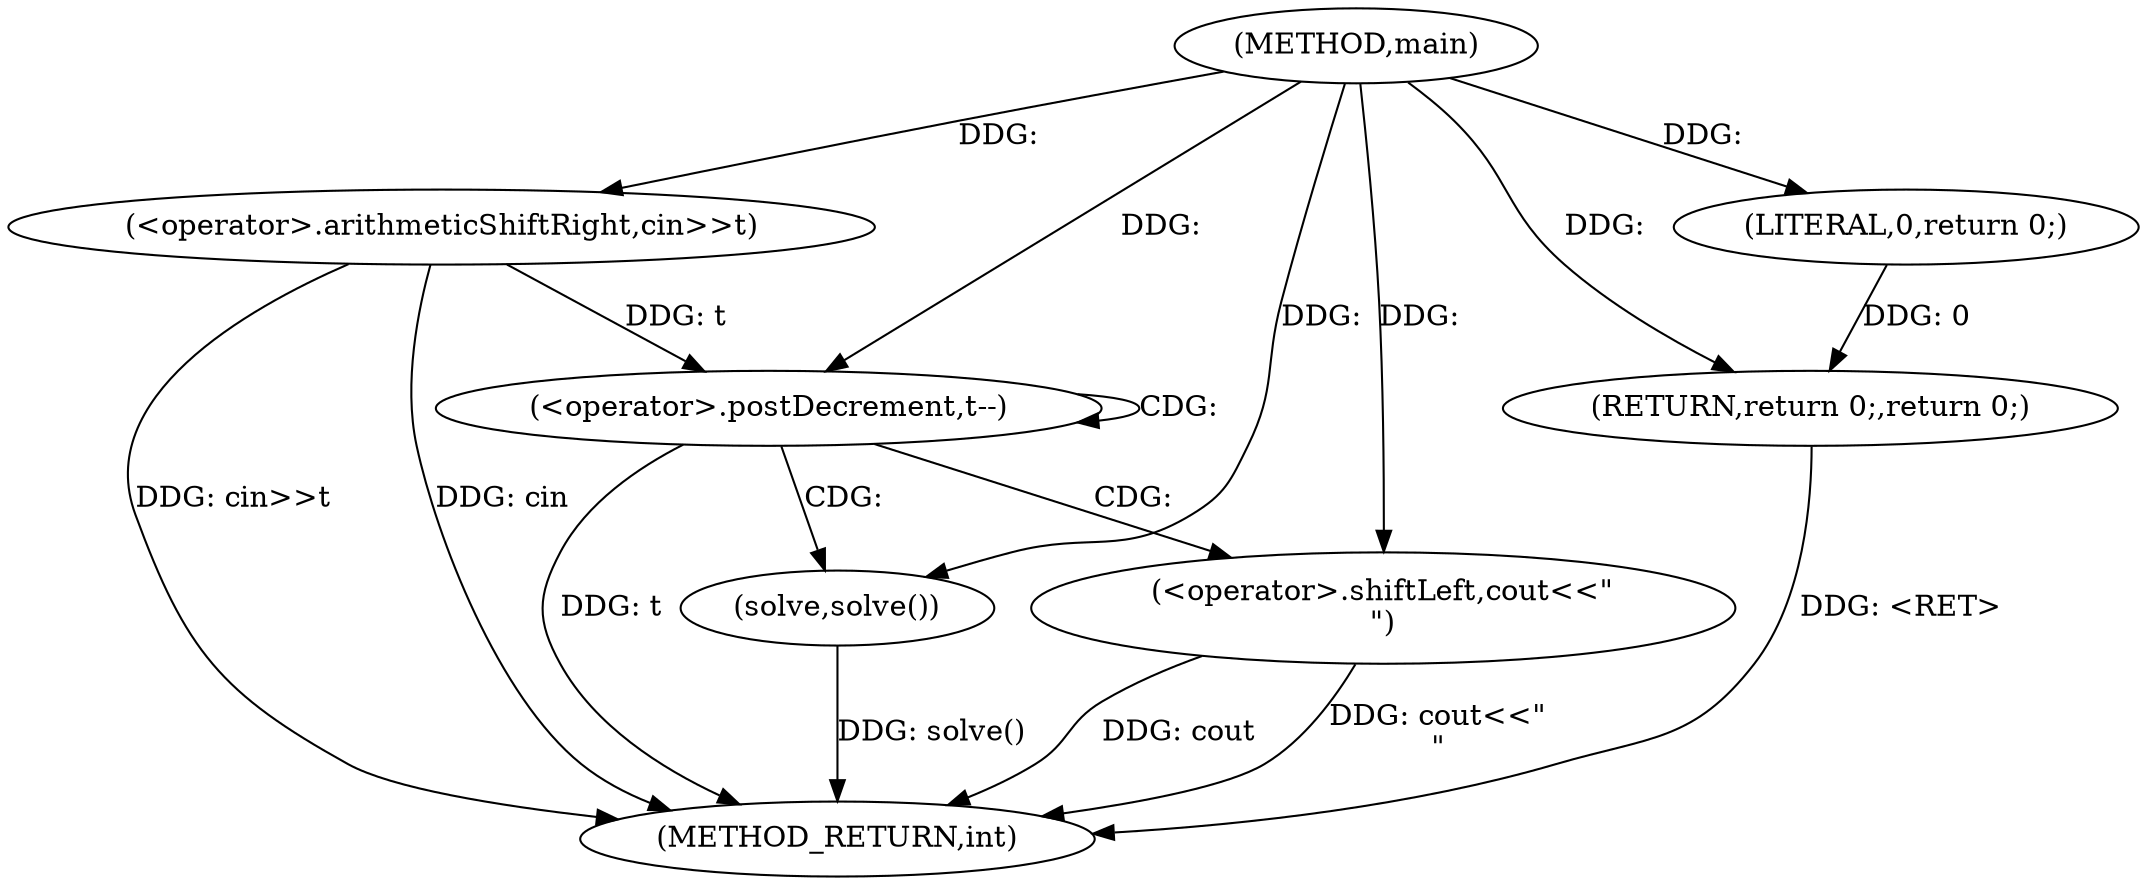 digraph "main" {  
"1000239" [label = "(METHOD,main)" ]
"1000255" [label = "(METHOD_RETURN,int)" ]
"1000242" [label = "(<operator>.arithmeticShiftRight,cin>>t)" ]
"1000253" [label = "(RETURN,return 0;,return 0;)" ]
"1000246" [label = "(<operator>.postDecrement,t--)" ]
"1000254" [label = "(LITERAL,0,return 0;)" ]
"1000249" [label = "(solve,solve())" ]
"1000250" [label = "(<operator>.shiftLeft,cout<<\"\n\")" ]
  "1000253" -> "1000255"  [ label = "DDG: <RET>"] 
  "1000242" -> "1000255"  [ label = "DDG: cin>>t"] 
  "1000246" -> "1000255"  [ label = "DDG: t"] 
  "1000249" -> "1000255"  [ label = "DDG: solve()"] 
  "1000250" -> "1000255"  [ label = "DDG: cout<<\"\n\""] 
  "1000250" -> "1000255"  [ label = "DDG: cout"] 
  "1000242" -> "1000255"  [ label = "DDG: cin"] 
  "1000254" -> "1000253"  [ label = "DDG: 0"] 
  "1000239" -> "1000253"  [ label = "DDG: "] 
  "1000239" -> "1000242"  [ label = "DDG: "] 
  "1000239" -> "1000254"  [ label = "DDG: "] 
  "1000242" -> "1000246"  [ label = "DDG: t"] 
  "1000239" -> "1000246"  [ label = "DDG: "] 
  "1000239" -> "1000249"  [ label = "DDG: "] 
  "1000239" -> "1000250"  [ label = "DDG: "] 
  "1000246" -> "1000246"  [ label = "CDG: "] 
  "1000246" -> "1000250"  [ label = "CDG: "] 
  "1000246" -> "1000249"  [ label = "CDG: "] 
}
